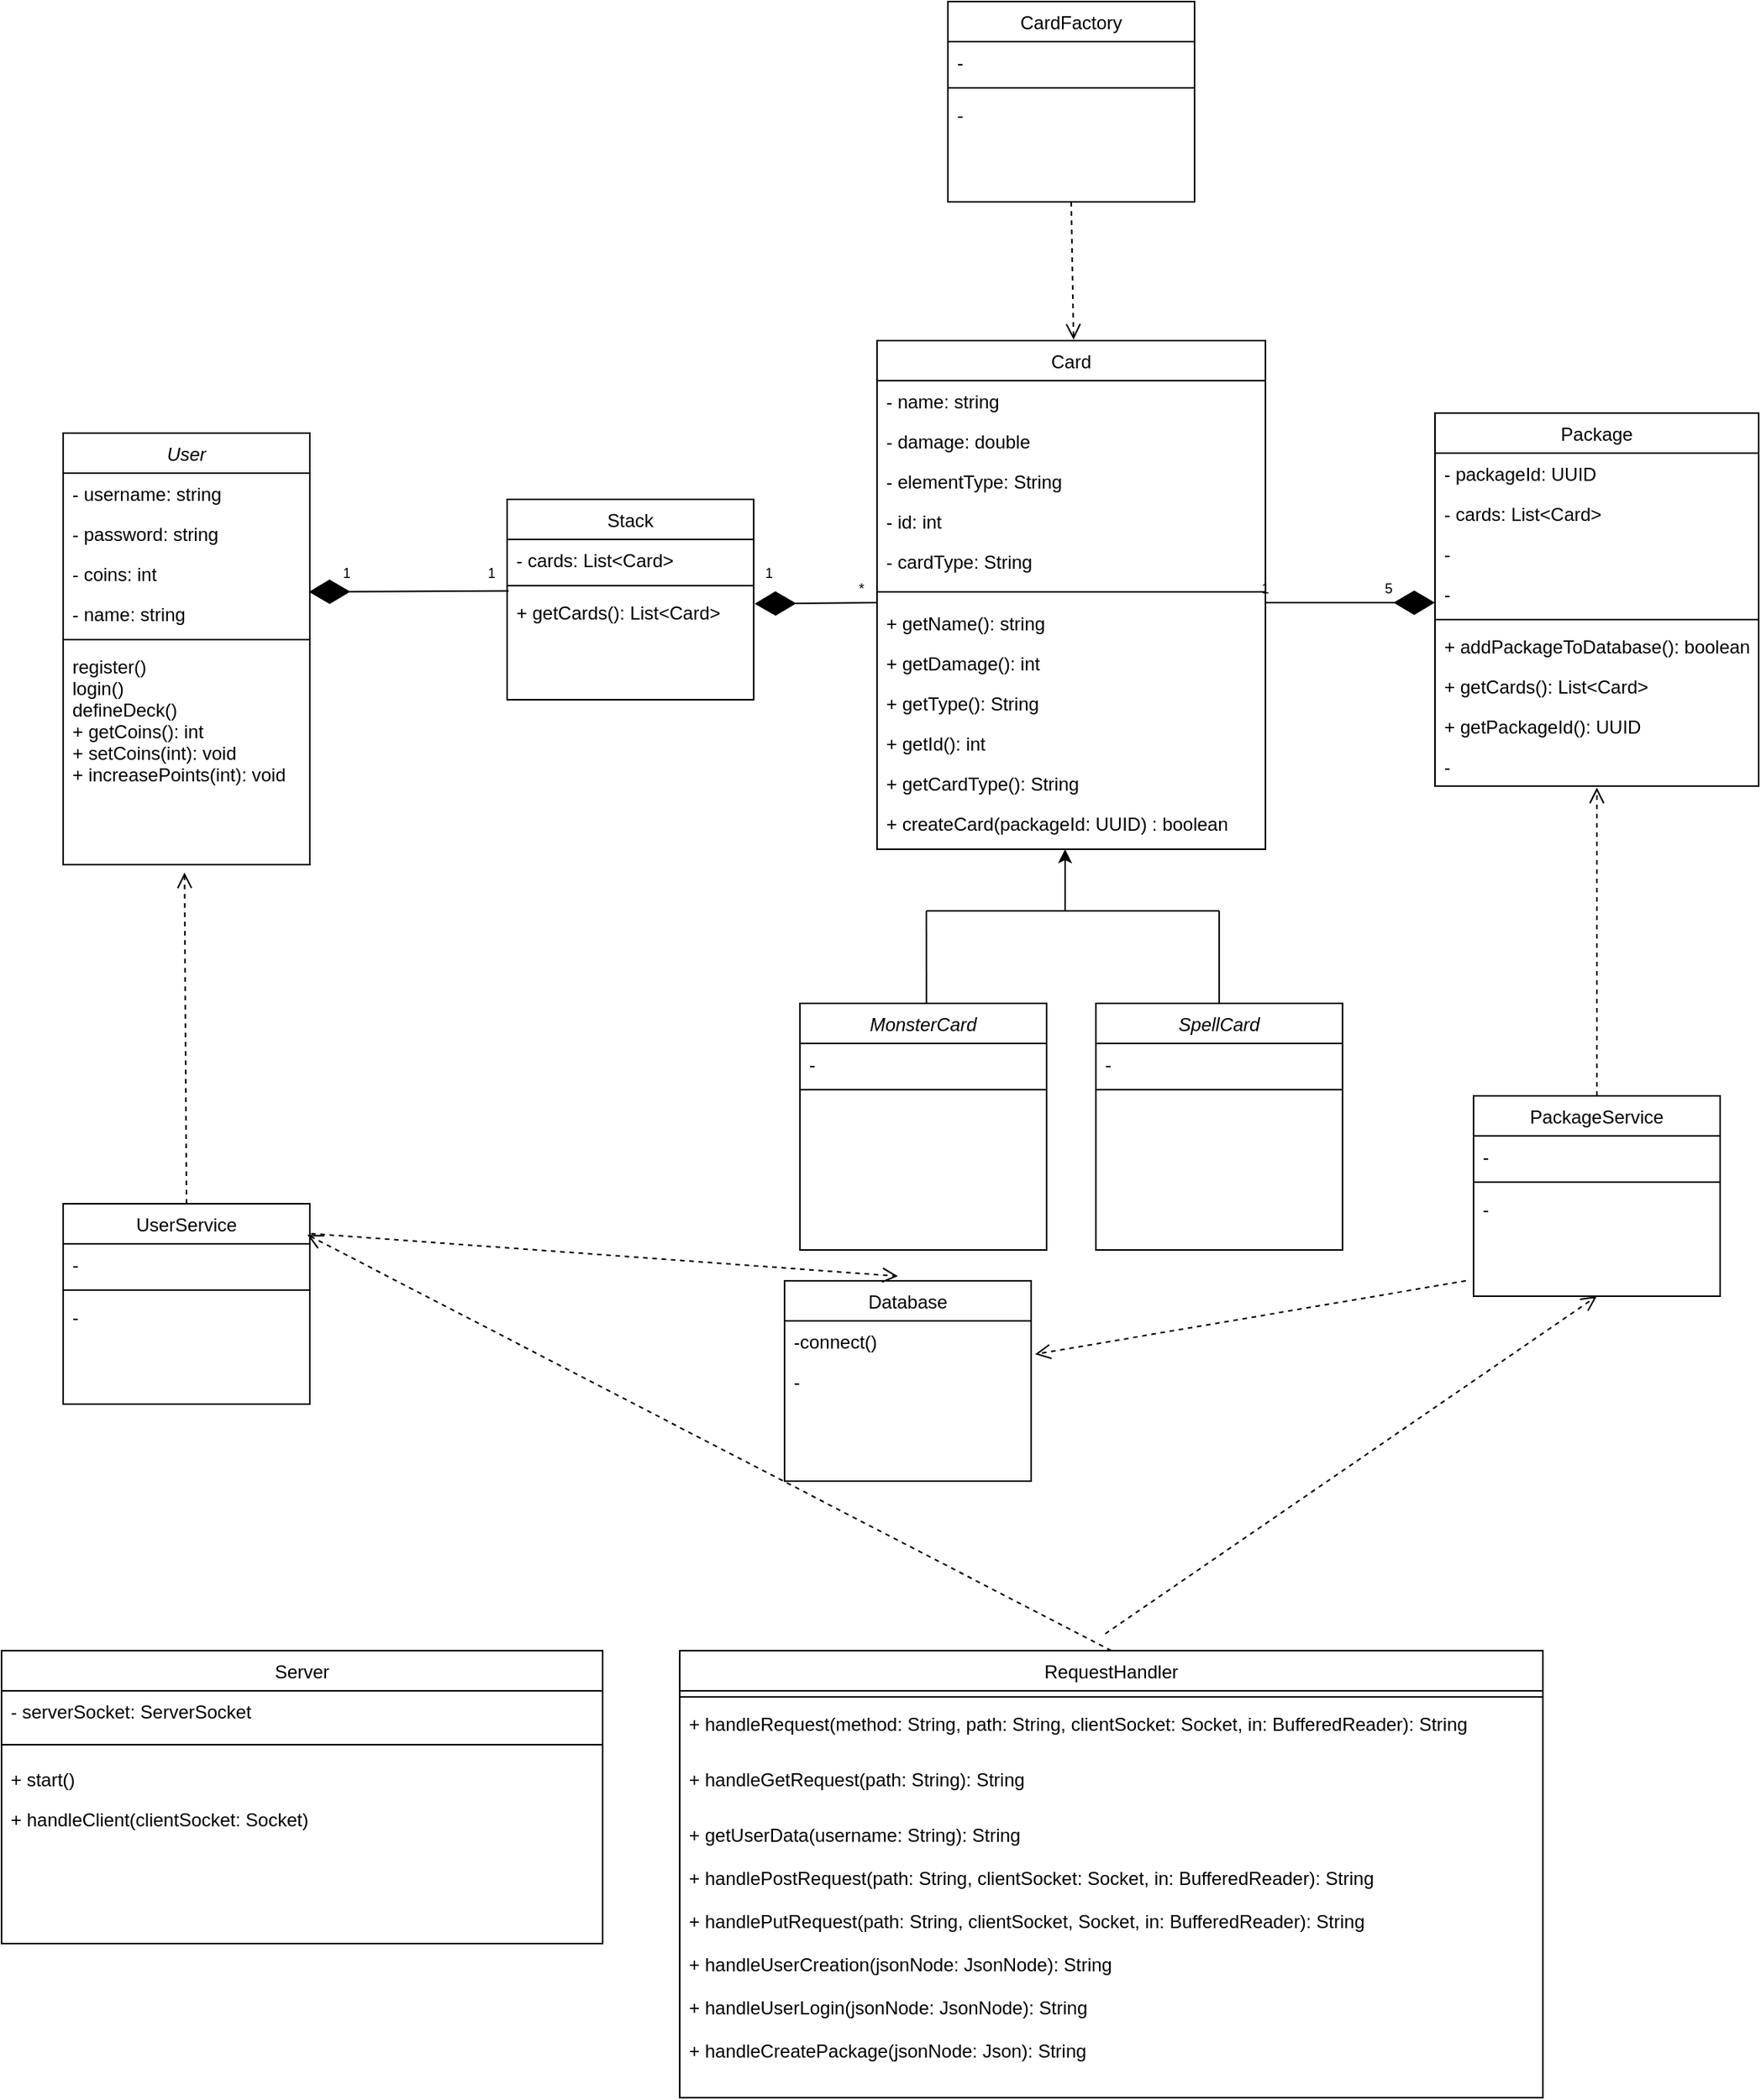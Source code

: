 <mxfile version="24.7.17">
  <diagram id="C5RBs43oDa-KdzZeNtuy" name="Page-1">
    <mxGraphModel dx="1434" dy="1907" grid="1" gridSize="10" guides="1" tooltips="1" connect="1" arrows="1" fold="1" page="1" pageScale="1" pageWidth="827" pageHeight="1169" math="0" shadow="0">
      <root>
        <mxCell id="WIyWlLk6GJQsqaUBKTNV-0" />
        <mxCell id="WIyWlLk6GJQsqaUBKTNV-1" parent="WIyWlLk6GJQsqaUBKTNV-0" />
        <mxCell id="zkfFHV4jXpPFQw0GAbJ--0" value="User" style="swimlane;fontStyle=2;align=center;verticalAlign=top;childLayout=stackLayout;horizontal=1;startSize=26;horizontalStack=0;resizeParent=1;resizeLast=0;collapsible=1;marginBottom=0;rounded=0;shadow=0;strokeWidth=1;" parent="WIyWlLk6GJQsqaUBKTNV-1" vertex="1">
          <mxGeometry x="220" y="120" width="160" height="280" as="geometry">
            <mxRectangle x="230" y="140" width="160" height="26" as="alternateBounds" />
          </mxGeometry>
        </mxCell>
        <mxCell id="zkfFHV4jXpPFQw0GAbJ--1" value="- username: string" style="text;align=left;verticalAlign=top;spacingLeft=4;spacingRight=4;overflow=hidden;rotatable=0;points=[[0,0.5],[1,0.5]];portConstraint=eastwest;" parent="zkfFHV4jXpPFQw0GAbJ--0" vertex="1">
          <mxGeometry y="26" width="160" height="26" as="geometry" />
        </mxCell>
        <mxCell id="zkfFHV4jXpPFQw0GAbJ--2" value="- password: string" style="text;align=left;verticalAlign=top;spacingLeft=4;spacingRight=4;overflow=hidden;rotatable=0;points=[[0,0.5],[1,0.5]];portConstraint=eastwest;rounded=0;shadow=0;html=0;" parent="zkfFHV4jXpPFQw0GAbJ--0" vertex="1">
          <mxGeometry y="52" width="160" height="26" as="geometry" />
        </mxCell>
        <mxCell id="pJ64qsZIiurUONH8JDqn-27" value="- coins: int" style="text;align=left;verticalAlign=top;spacingLeft=4;spacingRight=4;overflow=hidden;rotatable=0;points=[[0,0.5],[1,0.5]];portConstraint=eastwest;rounded=0;shadow=0;html=0;" parent="zkfFHV4jXpPFQw0GAbJ--0" vertex="1">
          <mxGeometry y="78" width="160" height="26" as="geometry" />
        </mxCell>
        <mxCell id="zkfFHV4jXpPFQw0GAbJ--3" value="- name: string" style="text;align=left;verticalAlign=top;spacingLeft=4;spacingRight=4;overflow=hidden;rotatable=0;points=[[0,0.5],[1,0.5]];portConstraint=eastwest;rounded=0;shadow=0;html=0;" parent="zkfFHV4jXpPFQw0GAbJ--0" vertex="1">
          <mxGeometry y="104" width="160" height="26" as="geometry" />
        </mxCell>
        <mxCell id="zkfFHV4jXpPFQw0GAbJ--4" value="" style="line;html=1;strokeWidth=1;align=left;verticalAlign=middle;spacingTop=-1;spacingLeft=3;spacingRight=3;rotatable=0;labelPosition=right;points=[];portConstraint=eastwest;" parent="zkfFHV4jXpPFQw0GAbJ--0" vertex="1">
          <mxGeometry y="130" width="160" height="8" as="geometry" />
        </mxCell>
        <mxCell id="zkfFHV4jXpPFQw0GAbJ--5" value="register()&#xa;login()&#xa;defineDeck()&#xa;+ getCoins(): int&#xa;+ setCoins(int): void&#xa;+ increasePoints(int): void&#xa;&#xa;" style="text;align=left;verticalAlign=top;spacingLeft=4;spacingRight=4;overflow=hidden;rotatable=0;points=[[0,0.5],[1,0.5]];portConstraint=eastwest;" parent="zkfFHV4jXpPFQw0GAbJ--0" vertex="1">
          <mxGeometry y="138" width="160" height="142" as="geometry" />
        </mxCell>
        <mxCell id="zkfFHV4jXpPFQw0GAbJ--17" value="Stack" style="swimlane;fontStyle=0;align=center;verticalAlign=top;childLayout=stackLayout;horizontal=1;startSize=26;horizontalStack=0;resizeParent=1;resizeLast=0;collapsible=1;marginBottom=0;rounded=0;shadow=0;strokeWidth=1;" parent="WIyWlLk6GJQsqaUBKTNV-1" vertex="1">
          <mxGeometry x="508" y="163" width="160" height="130" as="geometry">
            <mxRectangle x="550" y="140" width="160" height="26" as="alternateBounds" />
          </mxGeometry>
        </mxCell>
        <mxCell id="zkfFHV4jXpPFQw0GAbJ--18" value="- cards: List&lt;Card&gt;" style="text;align=left;verticalAlign=top;spacingLeft=4;spacingRight=4;overflow=hidden;rotatable=0;points=[[0,0.5],[1,0.5]];portConstraint=eastwest;" parent="zkfFHV4jXpPFQw0GAbJ--17" vertex="1">
          <mxGeometry y="26" width="160" height="26" as="geometry" />
        </mxCell>
        <mxCell id="zkfFHV4jXpPFQw0GAbJ--23" value="" style="line;html=1;strokeWidth=1;align=left;verticalAlign=middle;spacingTop=-1;spacingLeft=3;spacingRight=3;rotatable=0;labelPosition=right;points=[];portConstraint=eastwest;" parent="zkfFHV4jXpPFQw0GAbJ--17" vertex="1">
          <mxGeometry y="52" width="160" height="8" as="geometry" />
        </mxCell>
        <mxCell id="zkfFHV4jXpPFQw0GAbJ--24" value="+ getCards(): List&lt;Card&gt;" style="text;align=left;verticalAlign=top;spacingLeft=4;spacingRight=4;overflow=hidden;rotatable=0;points=[[0,0.5],[1,0.5]];portConstraint=eastwest;" parent="zkfFHV4jXpPFQw0GAbJ--17" vertex="1">
          <mxGeometry y="60" width="160" height="26" as="geometry" />
        </mxCell>
        <mxCell id="pJ64qsZIiurUONH8JDqn-1" value="Card" style="swimlane;fontStyle=0;align=center;verticalAlign=top;childLayout=stackLayout;horizontal=1;startSize=26;horizontalStack=0;resizeParent=1;resizeLast=0;collapsible=1;marginBottom=0;rounded=0;shadow=0;strokeWidth=1;" parent="WIyWlLk6GJQsqaUBKTNV-1" vertex="1">
          <mxGeometry x="748" y="60" width="252" height="330" as="geometry">
            <mxRectangle x="550" y="140" width="160" height="26" as="alternateBounds" />
          </mxGeometry>
        </mxCell>
        <mxCell id="pJ64qsZIiurUONH8JDqn-2" value="- name: string" style="text;align=left;verticalAlign=top;spacingLeft=4;spacingRight=4;overflow=hidden;rotatable=0;points=[[0,0.5],[1,0.5]];portConstraint=eastwest;" parent="pJ64qsZIiurUONH8JDqn-1" vertex="1">
          <mxGeometry y="26" width="252" height="26" as="geometry" />
        </mxCell>
        <mxCell id="pJ64qsZIiurUONH8JDqn-3" value="- damage: double" style="text;align=left;verticalAlign=top;spacingLeft=4;spacingRight=4;overflow=hidden;rotatable=0;points=[[0,0.5],[1,0.5]];portConstraint=eastwest;rounded=0;shadow=0;html=0;" parent="pJ64qsZIiurUONH8JDqn-1" vertex="1">
          <mxGeometry y="52" width="252" height="26" as="geometry" />
        </mxCell>
        <mxCell id="pJ64qsZIiurUONH8JDqn-4" value="- elementType: String" style="text;align=left;verticalAlign=top;spacingLeft=4;spacingRight=4;overflow=hidden;rotatable=0;points=[[0,0.5],[1,0.5]];portConstraint=eastwest;rounded=0;shadow=0;html=0;" parent="pJ64qsZIiurUONH8JDqn-1" vertex="1">
          <mxGeometry y="78" width="252" height="26" as="geometry" />
        </mxCell>
        <mxCell id="pJ64qsZIiurUONH8JDqn-5" value="- id: int" style="text;align=left;verticalAlign=top;spacingLeft=4;spacingRight=4;overflow=hidden;rotatable=0;points=[[0,0.5],[1,0.5]];portConstraint=eastwest;rounded=0;shadow=0;html=0;" parent="pJ64qsZIiurUONH8JDqn-1" vertex="1">
          <mxGeometry y="104" width="252" height="26" as="geometry" />
        </mxCell>
        <mxCell id="G1qY6BKgsQTbMHbYqSJH-16" value="- cardType: String" style="text;align=left;verticalAlign=top;spacingLeft=4;spacingRight=4;overflow=hidden;rotatable=0;points=[[0,0.5],[1,0.5]];portConstraint=eastwest;rounded=0;shadow=0;html=0;" vertex="1" parent="pJ64qsZIiurUONH8JDqn-1">
          <mxGeometry y="130" width="252" height="26" as="geometry" />
        </mxCell>
        <mxCell id="pJ64qsZIiurUONH8JDqn-7" value="" style="line;html=1;strokeWidth=1;align=left;verticalAlign=middle;spacingTop=-1;spacingLeft=3;spacingRight=3;rotatable=0;labelPosition=right;points=[];portConstraint=eastwest;" parent="pJ64qsZIiurUONH8JDqn-1" vertex="1">
          <mxGeometry y="156" width="252" height="14" as="geometry" />
        </mxCell>
        <mxCell id="pJ64qsZIiurUONH8JDqn-8" value="+ getName(): string" style="text;align=left;verticalAlign=top;spacingLeft=4;spacingRight=4;overflow=hidden;rotatable=0;points=[[0,0.5],[1,0.5]];portConstraint=eastwest;" parent="pJ64qsZIiurUONH8JDqn-1" vertex="1">
          <mxGeometry y="170" width="252" height="26" as="geometry" />
        </mxCell>
        <mxCell id="pJ64qsZIiurUONH8JDqn-9" value="+ getDamage(): int" style="text;align=left;verticalAlign=top;spacingLeft=4;spacingRight=4;overflow=hidden;rotatable=0;points=[[0,0.5],[1,0.5]];portConstraint=eastwest;" parent="pJ64qsZIiurUONH8JDqn-1" vertex="1">
          <mxGeometry y="196" width="252" height="26" as="geometry" />
        </mxCell>
        <mxCell id="8VIs9gUjqleQw6Wn4Eny-9" value="+ getType(): String" style="text;align=left;verticalAlign=top;spacingLeft=4;spacingRight=4;overflow=hidden;rotatable=0;points=[[0,0.5],[1,0.5]];portConstraint=eastwest;" parent="pJ64qsZIiurUONH8JDqn-1" vertex="1">
          <mxGeometry y="222" width="252" height="26" as="geometry" />
        </mxCell>
        <mxCell id="8VIs9gUjqleQw6Wn4Eny-10" value="+ getId(): int" style="text;align=left;verticalAlign=top;spacingLeft=4;spacingRight=4;overflow=hidden;rotatable=0;points=[[0,0.5],[1,0.5]];portConstraint=eastwest;" parent="pJ64qsZIiurUONH8JDqn-1" vertex="1">
          <mxGeometry y="248" width="252" height="26" as="geometry" />
        </mxCell>
        <mxCell id="G1qY6BKgsQTbMHbYqSJH-17" value="+ getCardType(): String" style="text;align=left;verticalAlign=top;spacingLeft=4;spacingRight=4;overflow=hidden;rotatable=0;points=[[0,0.5],[1,0.5]];portConstraint=eastwest;" vertex="1" parent="pJ64qsZIiurUONH8JDqn-1">
          <mxGeometry y="274" width="252" height="26" as="geometry" />
        </mxCell>
        <mxCell id="G1qY6BKgsQTbMHbYqSJH-18" value="+ createCard(packageId: UUID) : boolean" style="text;align=left;verticalAlign=top;spacingLeft=4;spacingRight=4;overflow=hidden;rotatable=0;points=[[0,0.5],[1,0.5]];portConstraint=eastwest;" vertex="1" parent="pJ64qsZIiurUONH8JDqn-1">
          <mxGeometry y="300" width="252" height="26" as="geometry" />
        </mxCell>
        <mxCell id="KQefdLREFQNJD2RRmQ5B-1" value="" style="endArrow=classic;html=1;rounded=0;" parent="WIyWlLk6GJQsqaUBKTNV-1" edge="1">
          <mxGeometry width="50" height="50" relative="1" as="geometry">
            <mxPoint x="870" y="430" as="sourcePoint" />
            <mxPoint x="870" y="390" as="targetPoint" />
          </mxGeometry>
        </mxCell>
        <mxCell id="KQefdLREFQNJD2RRmQ5B-2" value="MonsterCard" style="swimlane;fontStyle=2;align=center;verticalAlign=top;childLayout=stackLayout;horizontal=1;startSize=26;horizontalStack=0;resizeParent=1;resizeLast=0;collapsible=1;marginBottom=0;rounded=0;shadow=0;strokeWidth=1;" parent="WIyWlLk6GJQsqaUBKTNV-1" vertex="1">
          <mxGeometry x="698" y="490" width="160" height="160" as="geometry">
            <mxRectangle x="230" y="140" width="160" height="26" as="alternateBounds" />
          </mxGeometry>
        </mxCell>
        <mxCell id="KQefdLREFQNJD2RRmQ5B-3" value="-" style="text;align=left;verticalAlign=top;spacingLeft=4;spacingRight=4;overflow=hidden;rotatable=0;points=[[0,0.5],[1,0.5]];portConstraint=eastwest;" parent="KQefdLREFQNJD2RRmQ5B-2" vertex="1">
          <mxGeometry y="26" width="160" height="26" as="geometry" />
        </mxCell>
        <mxCell id="KQefdLREFQNJD2RRmQ5B-4" value="" style="line;html=1;strokeWidth=1;align=left;verticalAlign=middle;spacingTop=-1;spacingLeft=3;spacingRight=3;rotatable=0;labelPosition=right;points=[];portConstraint=eastwest;" parent="KQefdLREFQNJD2RRmQ5B-2" vertex="1">
          <mxGeometry y="52" width="160" height="8" as="geometry" />
        </mxCell>
        <mxCell id="KQefdLREFQNJD2RRmQ5B-5" value="" style="endArrow=none;html=1;rounded=0;exitX=0.513;exitY=0;exitDx=0;exitDy=0;exitPerimeter=0;" parent="WIyWlLk6GJQsqaUBKTNV-1" source="KQefdLREFQNJD2RRmQ5B-2" edge="1">
          <mxGeometry width="50" height="50" relative="1" as="geometry">
            <mxPoint x="780" y="450" as="sourcePoint" />
            <mxPoint x="780" y="430" as="targetPoint" />
          </mxGeometry>
        </mxCell>
        <mxCell id="KQefdLREFQNJD2RRmQ5B-6" value="" style="endArrow=none;html=1;rounded=0;" parent="WIyWlLk6GJQsqaUBKTNV-1" edge="1">
          <mxGeometry width="50" height="50" relative="1" as="geometry">
            <mxPoint x="780" y="430" as="sourcePoint" />
            <mxPoint x="860" y="430" as="targetPoint" />
          </mxGeometry>
        </mxCell>
        <mxCell id="KQefdLREFQNJD2RRmQ5B-7" value="SpellCard" style="swimlane;fontStyle=2;align=center;verticalAlign=top;childLayout=stackLayout;horizontal=1;startSize=26;horizontalStack=0;resizeParent=1;resizeLast=0;collapsible=1;marginBottom=0;rounded=0;shadow=0;strokeWidth=1;" parent="WIyWlLk6GJQsqaUBKTNV-1" vertex="1">
          <mxGeometry x="890" y="490" width="160" height="160" as="geometry">
            <mxRectangle x="230" y="140" width="160" height="26" as="alternateBounds" />
          </mxGeometry>
        </mxCell>
        <mxCell id="KQefdLREFQNJD2RRmQ5B-8" value="-" style="text;align=left;verticalAlign=top;spacingLeft=4;spacingRight=4;overflow=hidden;rotatable=0;points=[[0,0.5],[1,0.5]];portConstraint=eastwest;" parent="KQefdLREFQNJD2RRmQ5B-7" vertex="1">
          <mxGeometry y="26" width="160" height="26" as="geometry" />
        </mxCell>
        <mxCell id="KQefdLREFQNJD2RRmQ5B-9" value="" style="line;html=1;strokeWidth=1;align=left;verticalAlign=middle;spacingTop=-1;spacingLeft=3;spacingRight=3;rotatable=0;labelPosition=right;points=[];portConstraint=eastwest;" parent="KQefdLREFQNJD2RRmQ5B-7" vertex="1">
          <mxGeometry y="52" width="160" height="8" as="geometry" />
        </mxCell>
        <mxCell id="KQefdLREFQNJD2RRmQ5B-10" value="" style="endArrow=none;html=1;rounded=0;exitX=0.5;exitY=0;exitDx=0;exitDy=0;" parent="WIyWlLk6GJQsqaUBKTNV-1" source="KQefdLREFQNJD2RRmQ5B-7" edge="1">
          <mxGeometry width="50" height="50" relative="1" as="geometry">
            <mxPoint x="780" y="450" as="sourcePoint" />
            <mxPoint x="970" y="430" as="targetPoint" />
          </mxGeometry>
        </mxCell>
        <mxCell id="KQefdLREFQNJD2RRmQ5B-11" value="" style="endArrow=none;html=1;rounded=0;" parent="WIyWlLk6GJQsqaUBKTNV-1" edge="1">
          <mxGeometry width="50" height="50" relative="1" as="geometry">
            <mxPoint x="860" y="430" as="sourcePoint" />
            <mxPoint x="970" y="430" as="targetPoint" />
          </mxGeometry>
        </mxCell>
        <mxCell id="KQefdLREFQNJD2RRmQ5B-13" value="Package" style="swimlane;fontStyle=0;align=center;verticalAlign=top;childLayout=stackLayout;horizontal=1;startSize=26;horizontalStack=0;resizeParent=1;resizeLast=0;collapsible=1;marginBottom=0;rounded=0;shadow=0;strokeWidth=1;" parent="WIyWlLk6GJQsqaUBKTNV-1" vertex="1">
          <mxGeometry x="1110" y="107" width="210" height="242" as="geometry">
            <mxRectangle x="550" y="140" width="160" height="26" as="alternateBounds" />
          </mxGeometry>
        </mxCell>
        <mxCell id="KQefdLREFQNJD2RRmQ5B-14" value="- packageId: UUID" style="text;align=left;verticalAlign=top;spacingLeft=4;spacingRight=4;overflow=hidden;rotatable=0;points=[[0,0.5],[1,0.5]];portConstraint=eastwest;" parent="KQefdLREFQNJD2RRmQ5B-13" vertex="1">
          <mxGeometry y="26" width="210" height="26" as="geometry" />
        </mxCell>
        <mxCell id="KQefdLREFQNJD2RRmQ5B-15" value="- cards: List&lt;Card&gt;" style="text;align=left;verticalAlign=top;spacingLeft=4;spacingRight=4;overflow=hidden;rotatable=0;points=[[0,0.5],[1,0.5]];portConstraint=eastwest;rounded=0;shadow=0;html=0;" parent="KQefdLREFQNJD2RRmQ5B-13" vertex="1">
          <mxGeometry y="52" width="210" height="26" as="geometry" />
        </mxCell>
        <mxCell id="KQefdLREFQNJD2RRmQ5B-16" value="-" style="text;align=left;verticalAlign=top;spacingLeft=4;spacingRight=4;overflow=hidden;rotatable=0;points=[[0,0.5],[1,0.5]];portConstraint=eastwest;rounded=0;shadow=0;html=0;" parent="KQefdLREFQNJD2RRmQ5B-13" vertex="1">
          <mxGeometry y="78" width="210" height="26" as="geometry" />
        </mxCell>
        <mxCell id="KQefdLREFQNJD2RRmQ5B-17" value="-" style="text;align=left;verticalAlign=top;spacingLeft=4;spacingRight=4;overflow=hidden;rotatable=0;points=[[0,0.5],[1,0.5]];portConstraint=eastwest;rounded=0;shadow=0;html=0;" parent="KQefdLREFQNJD2RRmQ5B-13" vertex="1">
          <mxGeometry y="104" width="210" height="26" as="geometry" />
        </mxCell>
        <mxCell id="KQefdLREFQNJD2RRmQ5B-18" value="" style="line;html=1;strokeWidth=1;align=left;verticalAlign=middle;spacingTop=-1;spacingLeft=3;spacingRight=3;rotatable=0;labelPosition=right;points=[];portConstraint=eastwest;" parent="KQefdLREFQNJD2RRmQ5B-13" vertex="1">
          <mxGeometry y="130" width="210" height="8" as="geometry" />
        </mxCell>
        <mxCell id="KQefdLREFQNJD2RRmQ5B-19" value="+ addPackageToDatabase(): boolean" style="text;align=left;verticalAlign=top;spacingLeft=4;spacingRight=4;overflow=hidden;rotatable=0;points=[[0,0.5],[1,0.5]];portConstraint=eastwest;" parent="KQefdLREFQNJD2RRmQ5B-13" vertex="1">
          <mxGeometry y="138" width="210" height="26" as="geometry" />
        </mxCell>
        <mxCell id="KQefdLREFQNJD2RRmQ5B-20" value="+ getCards(): List&lt;Card&gt;" style="text;align=left;verticalAlign=top;spacingLeft=4;spacingRight=4;overflow=hidden;rotatable=0;points=[[0,0.5],[1,0.5]];portConstraint=eastwest;" parent="KQefdLREFQNJD2RRmQ5B-13" vertex="1">
          <mxGeometry y="164" width="210" height="26" as="geometry" />
        </mxCell>
        <mxCell id="KQefdLREFQNJD2RRmQ5B-21" value="+ getPackageId(): UUID" style="text;align=left;verticalAlign=top;spacingLeft=4;spacingRight=4;overflow=hidden;rotatable=0;points=[[0,0.5],[1,0.5]];portConstraint=eastwest;" parent="KQefdLREFQNJD2RRmQ5B-13" vertex="1">
          <mxGeometry y="190" width="210" height="26" as="geometry" />
        </mxCell>
        <mxCell id="KQefdLREFQNJD2RRmQ5B-22" value="-" style="text;align=left;verticalAlign=top;spacingLeft=4;spacingRight=4;overflow=hidden;rotatable=0;points=[[0,0.5],[1,0.5]];portConstraint=eastwest;" parent="KQefdLREFQNJD2RRmQ5B-13" vertex="1">
          <mxGeometry y="216" width="210" height="26" as="geometry" />
        </mxCell>
        <mxCell id="KQefdLREFQNJD2RRmQ5B-26" value="" style="endArrow=diamondThin;endFill=1;endSize=24;html=1;rounded=0;entryX=0;entryY=0.731;entryDx=0;entryDy=0;entryPerimeter=0;" parent="WIyWlLk6GJQsqaUBKTNV-1" edge="1" target="KQefdLREFQNJD2RRmQ5B-17">
          <mxGeometry width="160" relative="1" as="geometry">
            <mxPoint x="1000" y="230" as="sourcePoint" />
            <mxPoint x="1040" y="230" as="targetPoint" />
          </mxGeometry>
        </mxCell>
        <mxCell id="KQefdLREFQNJD2RRmQ5B-27" value="&lt;font style=&quot;font-size: 9px;&quot;&gt;1&lt;/font&gt;" style="text;html=1;align=center;verticalAlign=middle;whiteSpace=wrap;rounded=0;" parent="WIyWlLk6GJQsqaUBKTNV-1" vertex="1">
          <mxGeometry x="488" y="200" width="20" height="20" as="geometry" />
        </mxCell>
        <mxCell id="KQefdLREFQNJD2RRmQ5B-28" value="&lt;font style=&quot;font-size: 9px;&quot;&gt;5&lt;/font&gt;" style="text;html=1;align=center;verticalAlign=middle;whiteSpace=wrap;rounded=0;" parent="WIyWlLk6GJQsqaUBKTNV-1" vertex="1">
          <mxGeometry x="1070" y="210" width="20" height="20" as="geometry" />
        </mxCell>
        <mxCell id="KQefdLREFQNJD2RRmQ5B-40" value="" style="endArrow=diamondThin;endFill=1;endSize=24;html=1;rounded=0;exitX=0.006;exitY=-0.026;exitDx=0;exitDy=0;exitPerimeter=0;entryX=0.996;entryY=-0.038;entryDx=0;entryDy=0;entryPerimeter=0;" parent="WIyWlLk6GJQsqaUBKTNV-1" source="zkfFHV4jXpPFQw0GAbJ--24" target="zkfFHV4jXpPFQw0GAbJ--3" edge="1">
          <mxGeometry width="160" relative="1" as="geometry">
            <mxPoint x="400" y="223" as="sourcePoint" />
            <mxPoint x="430" y="280" as="targetPoint" />
          </mxGeometry>
        </mxCell>
        <mxCell id="KQefdLREFQNJD2RRmQ5B-41" value="&lt;font style=&quot;font-size: 9px;&quot;&gt;1&lt;/font&gt;" style="text;html=1;align=center;verticalAlign=middle;whiteSpace=wrap;rounded=0;" parent="WIyWlLk6GJQsqaUBKTNV-1" vertex="1">
          <mxGeometry x="990" y="210" width="20" height="20" as="geometry" />
        </mxCell>
        <mxCell id="KQefdLREFQNJD2RRmQ5B-43" value="" style="endArrow=diamondThin;endFill=1;endSize=24;html=1;rounded=0;exitX=1.01;exitY=1.008;exitDx=0;exitDy=0;exitPerimeter=0;" parent="WIyWlLk6GJQsqaUBKTNV-1" source="pJ64qsZIiurUONH8JDqn-27" edge="1">
          <mxGeometry width="160" relative="1" as="geometry">
            <mxPoint x="382" y="224" as="sourcePoint" />
            <mxPoint x="381.771" y="224" as="targetPoint" />
          </mxGeometry>
        </mxCell>
        <mxCell id="KQefdLREFQNJD2RRmQ5B-44" value="&lt;font style=&quot;font-size: 9px;&quot;&gt;1&lt;/font&gt;" style="text;html=1;align=center;verticalAlign=middle;whiteSpace=wrap;rounded=0;" parent="WIyWlLk6GJQsqaUBKTNV-1" vertex="1">
          <mxGeometry x="394" y="200" width="20" height="20" as="geometry" />
        </mxCell>
        <mxCell id="KQefdLREFQNJD2RRmQ5B-45" value="" style="endArrow=diamondThin;endFill=1;endSize=24;html=1;rounded=0;exitX=1;exitY=1;exitDx=0;exitDy=0;entryX=1.004;entryY=0.297;entryDx=0;entryDy=0;entryPerimeter=0;" parent="WIyWlLk6GJQsqaUBKTNV-1" source="KQefdLREFQNJD2RRmQ5B-49" target="zkfFHV4jXpPFQw0GAbJ--24" edge="1">
          <mxGeometry width="160" relative="1" as="geometry">
            <mxPoint x="770" y="250" as="sourcePoint" />
            <mxPoint x="640" y="251" as="targetPoint" />
          </mxGeometry>
        </mxCell>
        <mxCell id="KQefdLREFQNJD2RRmQ5B-46" value="&lt;font style=&quot;font-size: 9px;&quot;&gt;1&lt;/font&gt;" style="text;html=1;align=center;verticalAlign=middle;whiteSpace=wrap;rounded=0;" parent="WIyWlLk6GJQsqaUBKTNV-1" vertex="1">
          <mxGeometry x="668" y="200" width="20" height="20" as="geometry" />
        </mxCell>
        <mxCell id="KQefdLREFQNJD2RRmQ5B-49" value="&lt;font style=&quot;font-size: 9px;&quot;&gt;*&lt;/font&gt;" style="text;html=1;align=center;verticalAlign=middle;whiteSpace=wrap;rounded=0;" parent="WIyWlLk6GJQsqaUBKTNV-1" vertex="1">
          <mxGeometry x="728" y="210" width="20" height="20" as="geometry" />
        </mxCell>
        <mxCell id="KQefdLREFQNJD2RRmQ5B-50" value="" style="html=1;verticalAlign=bottom;endArrow=open;dashed=1;endSize=8;curved=0;rounded=0;entryX=0.492;entryY=1.036;entryDx=0;entryDy=0;entryPerimeter=0;exitX=0.5;exitY=0;exitDx=0;exitDy=0;" parent="WIyWlLk6GJQsqaUBKTNV-1" target="zkfFHV4jXpPFQw0GAbJ--5" edge="1" source="KQefdLREFQNJD2RRmQ5B-51">
          <mxGeometry relative="1" as="geometry">
            <mxPoint x="299" y="440" as="sourcePoint" />
            <mxPoint x="290" y="410" as="targetPoint" />
          </mxGeometry>
        </mxCell>
        <mxCell id="KQefdLREFQNJD2RRmQ5B-51" value="UserService" style="swimlane;fontStyle=0;align=center;verticalAlign=top;childLayout=stackLayout;horizontal=1;startSize=26;horizontalStack=0;resizeParent=1;resizeLast=0;collapsible=1;marginBottom=0;rounded=0;shadow=0;strokeWidth=1;" parent="WIyWlLk6GJQsqaUBKTNV-1" vertex="1">
          <mxGeometry x="220" y="620" width="160" height="130" as="geometry">
            <mxRectangle x="550" y="140" width="160" height="26" as="alternateBounds" />
          </mxGeometry>
        </mxCell>
        <mxCell id="KQefdLREFQNJD2RRmQ5B-52" value="-" style="text;align=left;verticalAlign=top;spacingLeft=4;spacingRight=4;overflow=hidden;rotatable=0;points=[[0,0.5],[1,0.5]];portConstraint=eastwest;" parent="KQefdLREFQNJD2RRmQ5B-51" vertex="1">
          <mxGeometry y="26" width="160" height="26" as="geometry" />
        </mxCell>
        <mxCell id="KQefdLREFQNJD2RRmQ5B-53" value="" style="line;html=1;strokeWidth=1;align=left;verticalAlign=middle;spacingTop=-1;spacingLeft=3;spacingRight=3;rotatable=0;labelPosition=right;points=[];portConstraint=eastwest;" parent="KQefdLREFQNJD2RRmQ5B-51" vertex="1">
          <mxGeometry y="52" width="160" height="8" as="geometry" />
        </mxCell>
        <mxCell id="KQefdLREFQNJD2RRmQ5B-54" value="-" style="text;align=left;verticalAlign=top;spacingLeft=4;spacingRight=4;overflow=hidden;rotatable=0;points=[[0,0.5],[1,0.5]];portConstraint=eastwest;" parent="KQefdLREFQNJD2RRmQ5B-51" vertex="1">
          <mxGeometry y="60" width="160" height="26" as="geometry" />
        </mxCell>
        <mxCell id="KQefdLREFQNJD2RRmQ5B-55" value="PackageService" style="swimlane;fontStyle=0;align=center;verticalAlign=top;childLayout=stackLayout;horizontal=1;startSize=26;horizontalStack=0;resizeParent=1;resizeLast=0;collapsible=1;marginBottom=0;rounded=0;shadow=0;strokeWidth=1;" parent="WIyWlLk6GJQsqaUBKTNV-1" vertex="1">
          <mxGeometry x="1135" y="550" width="160" height="130" as="geometry">
            <mxRectangle x="550" y="140" width="160" height="26" as="alternateBounds" />
          </mxGeometry>
        </mxCell>
        <mxCell id="KQefdLREFQNJD2RRmQ5B-56" value="-" style="text;align=left;verticalAlign=top;spacingLeft=4;spacingRight=4;overflow=hidden;rotatable=0;points=[[0,0.5],[1,0.5]];portConstraint=eastwest;" parent="KQefdLREFQNJD2RRmQ5B-55" vertex="1">
          <mxGeometry y="26" width="160" height="26" as="geometry" />
        </mxCell>
        <mxCell id="KQefdLREFQNJD2RRmQ5B-57" value="" style="line;html=1;strokeWidth=1;align=left;verticalAlign=middle;spacingTop=-1;spacingLeft=3;spacingRight=3;rotatable=0;labelPosition=right;points=[];portConstraint=eastwest;" parent="KQefdLREFQNJD2RRmQ5B-55" vertex="1">
          <mxGeometry y="52" width="160" height="8" as="geometry" />
        </mxCell>
        <mxCell id="KQefdLREFQNJD2RRmQ5B-58" value="-" style="text;align=left;verticalAlign=top;spacingLeft=4;spacingRight=4;overflow=hidden;rotatable=0;points=[[0,0.5],[1,0.5]];portConstraint=eastwest;" parent="KQefdLREFQNJD2RRmQ5B-55" vertex="1">
          <mxGeometry y="60" width="160" height="26" as="geometry" />
        </mxCell>
        <mxCell id="KQefdLREFQNJD2RRmQ5B-59" value="" style="html=1;verticalAlign=bottom;endArrow=open;dashed=1;endSize=8;curved=0;rounded=0;exitX=0.5;exitY=0;exitDx=0;exitDy=0;" parent="WIyWlLk6GJQsqaUBKTNV-1" source="KQefdLREFQNJD2RRmQ5B-55" edge="1">
          <mxGeometry relative="1" as="geometry">
            <mxPoint x="1120" y="400" as="sourcePoint" />
            <mxPoint x="1215" y="350" as="targetPoint" />
          </mxGeometry>
        </mxCell>
        <mxCell id="KQefdLREFQNJD2RRmQ5B-60" value="CardFactory" style="swimlane;fontStyle=0;align=center;verticalAlign=top;childLayout=stackLayout;horizontal=1;startSize=26;horizontalStack=0;resizeParent=1;resizeLast=0;collapsible=1;marginBottom=0;rounded=0;shadow=0;strokeWidth=1;" parent="WIyWlLk6GJQsqaUBKTNV-1" vertex="1">
          <mxGeometry x="794" y="-160" width="160" height="130" as="geometry">
            <mxRectangle x="550" y="140" width="160" height="26" as="alternateBounds" />
          </mxGeometry>
        </mxCell>
        <mxCell id="KQefdLREFQNJD2RRmQ5B-61" value="-" style="text;align=left;verticalAlign=top;spacingLeft=4;spacingRight=4;overflow=hidden;rotatable=0;points=[[0,0.5],[1,0.5]];portConstraint=eastwest;" parent="KQefdLREFQNJD2RRmQ5B-60" vertex="1">
          <mxGeometry y="26" width="160" height="26" as="geometry" />
        </mxCell>
        <mxCell id="KQefdLREFQNJD2RRmQ5B-62" value="" style="line;html=1;strokeWidth=1;align=left;verticalAlign=middle;spacingTop=-1;spacingLeft=3;spacingRight=3;rotatable=0;labelPosition=right;points=[];portConstraint=eastwest;" parent="KQefdLREFQNJD2RRmQ5B-60" vertex="1">
          <mxGeometry y="52" width="160" height="8" as="geometry" />
        </mxCell>
        <mxCell id="KQefdLREFQNJD2RRmQ5B-63" value="-" style="text;align=left;verticalAlign=top;spacingLeft=4;spacingRight=4;overflow=hidden;rotatable=0;points=[[0,0.5],[1,0.5]];portConstraint=eastwest;" parent="KQefdLREFQNJD2RRmQ5B-60" vertex="1">
          <mxGeometry y="60" width="160" height="26" as="geometry" />
        </mxCell>
        <mxCell id="KQefdLREFQNJD2RRmQ5B-64" value="" style="html=1;verticalAlign=bottom;endArrow=open;dashed=1;endSize=8;curved=0;rounded=0;exitX=0.5;exitY=1;exitDx=0;exitDy=0;entryX=0.506;entryY=-0.002;entryDx=0;entryDy=0;entryPerimeter=0;" parent="WIyWlLk6GJQsqaUBKTNV-1" source="KQefdLREFQNJD2RRmQ5B-60" target="pJ64qsZIiurUONH8JDqn-1" edge="1">
          <mxGeometry relative="1" as="geometry">
            <mxPoint x="960.62" y="101" as="sourcePoint" />
            <mxPoint x="830" y="100" as="targetPoint" />
          </mxGeometry>
        </mxCell>
        <mxCell id="KQefdLREFQNJD2RRmQ5B-65" value="RequestHandler" style="swimlane;fontStyle=0;align=center;verticalAlign=top;childLayout=stackLayout;horizontal=1;startSize=26;horizontalStack=0;resizeParent=1;resizeLast=0;collapsible=1;marginBottom=0;rounded=0;shadow=0;strokeWidth=1;" parent="WIyWlLk6GJQsqaUBKTNV-1" vertex="1">
          <mxGeometry x="620" y="910" width="560" height="290" as="geometry">
            <mxRectangle x="550" y="140" width="160" height="26" as="alternateBounds" />
          </mxGeometry>
        </mxCell>
        <mxCell id="KQefdLREFQNJD2RRmQ5B-67" value="" style="line;html=1;strokeWidth=1;align=left;verticalAlign=middle;spacingTop=-1;spacingLeft=3;spacingRight=3;rotatable=0;labelPosition=right;points=[];portConstraint=eastwest;" parent="KQefdLREFQNJD2RRmQ5B-65" vertex="1">
          <mxGeometry y="26" width="560" height="8" as="geometry" />
        </mxCell>
        <mxCell id="KQefdLREFQNJD2RRmQ5B-68" value="+ handleRequest(method: String, path: String, clientSocket: Socket, in: BufferedReader): String" style="text;align=left;verticalAlign=top;spacingLeft=4;spacingRight=4;overflow=hidden;rotatable=0;points=[[0,0.5],[1,0.5]];portConstraint=eastwest;" parent="KQefdLREFQNJD2RRmQ5B-65" vertex="1">
          <mxGeometry y="34" width="560" height="36" as="geometry" />
        </mxCell>
        <mxCell id="KQefdLREFQNJD2RRmQ5B-78" value="+ handleGetRequest(path: String): String" style="text;align=left;verticalAlign=top;spacingLeft=4;spacingRight=4;overflow=hidden;rotatable=0;points=[[0,0.5],[1,0.5]];portConstraint=eastwest;" parent="KQefdLREFQNJD2RRmQ5B-65" vertex="1">
          <mxGeometry y="70" width="560" height="36" as="geometry" />
        </mxCell>
        <mxCell id="KQefdLREFQNJD2RRmQ5B-79" value="+ getUserData(username: String): String" style="text;align=left;verticalAlign=top;spacingLeft=4;spacingRight=4;overflow=hidden;rotatable=0;points=[[0,0.5],[1,0.5]];portConstraint=eastwest;" parent="KQefdLREFQNJD2RRmQ5B-65" vertex="1">
          <mxGeometry y="106" width="560" height="28" as="geometry" />
        </mxCell>
        <mxCell id="KQefdLREFQNJD2RRmQ5B-80" value="+ handlePostRequest(path: String, clientSocket: Socket, in: BufferedReader): String" style="text;align=left;verticalAlign=top;spacingLeft=4;spacingRight=4;overflow=hidden;rotatable=0;points=[[0,0.5],[1,0.5]];portConstraint=eastwest;" parent="KQefdLREFQNJD2RRmQ5B-65" vertex="1">
          <mxGeometry y="134" width="560" height="28" as="geometry" />
        </mxCell>
        <mxCell id="KQefdLREFQNJD2RRmQ5B-81" value="+ handlePutRequest(path: String, clientSocket, Socket, in: BufferedReader): String" style="text;align=left;verticalAlign=top;spacingLeft=4;spacingRight=4;overflow=hidden;rotatable=0;points=[[0,0.5],[1,0.5]];portConstraint=eastwest;" parent="KQefdLREFQNJD2RRmQ5B-65" vertex="1">
          <mxGeometry y="162" width="560" height="28" as="geometry" />
        </mxCell>
        <mxCell id="G1qY6BKgsQTbMHbYqSJH-12" value="+ handleUserCreation(jsonNode: JsonNode): String" style="text;align=left;verticalAlign=top;spacingLeft=4;spacingRight=4;overflow=hidden;rotatable=0;points=[[0,0.5],[1,0.5]];portConstraint=eastwest;" vertex="1" parent="KQefdLREFQNJD2RRmQ5B-65">
          <mxGeometry y="190" width="560" height="28" as="geometry" />
        </mxCell>
        <mxCell id="G1qY6BKgsQTbMHbYqSJH-14" value="+ handleUserLogin(jsonNode: JsonNode): String" style="text;align=left;verticalAlign=top;spacingLeft=4;spacingRight=4;overflow=hidden;rotatable=0;points=[[0,0.5],[1,0.5]];portConstraint=eastwest;" vertex="1" parent="KQefdLREFQNJD2RRmQ5B-65">
          <mxGeometry y="218" width="560" height="28" as="geometry" />
        </mxCell>
        <mxCell id="G1qY6BKgsQTbMHbYqSJH-15" value="+ handleCreatePackage(jsonNode: Json): String" style="text;align=left;verticalAlign=top;spacingLeft=4;spacingRight=4;overflow=hidden;rotatable=0;points=[[0,0.5],[1,0.5]];portConstraint=eastwest;" vertex="1" parent="KQefdLREFQNJD2RRmQ5B-65">
          <mxGeometry y="246" width="560" height="28" as="geometry" />
        </mxCell>
        <mxCell id="KQefdLREFQNJD2RRmQ5B-69" value="" style="html=1;verticalAlign=bottom;endArrow=open;dashed=1;endSize=8;curved=0;rounded=0;entryX=0.99;entryY=0.155;entryDx=0;entryDy=0;entryPerimeter=0;exitX=0.5;exitY=0;exitDx=0;exitDy=0;" parent="WIyWlLk6GJQsqaUBKTNV-1" source="KQefdLREFQNJD2RRmQ5B-65" edge="1" target="KQefdLREFQNJD2RRmQ5B-51">
          <mxGeometry relative="1" as="geometry">
            <mxPoint x="290.62" y="620" as="sourcePoint" />
            <mxPoint x="290.0" y="569" as="targetPoint" />
          </mxGeometry>
        </mxCell>
        <mxCell id="KQefdLREFQNJD2RRmQ5B-71" value="" style="html=1;verticalAlign=bottom;endArrow=open;dashed=1;endSize=8;curved=0;rounded=0;entryX=0.5;entryY=1;entryDx=0;entryDy=0;exitX=0.493;exitY=-0.038;exitDx=0;exitDy=0;exitPerimeter=0;" parent="WIyWlLk6GJQsqaUBKTNV-1" source="KQefdLREFQNJD2RRmQ5B-65" target="KQefdLREFQNJD2RRmQ5B-55" edge="1">
          <mxGeometry relative="1" as="geometry">
            <mxPoint x="1040" y="831" as="sourcePoint" />
            <mxPoint x="592.0" y="620" as="targetPoint" />
          </mxGeometry>
        </mxCell>
        <mxCell id="KQefdLREFQNJD2RRmQ5B-72" value="Database" style="swimlane;fontStyle=0;align=center;verticalAlign=top;childLayout=stackLayout;horizontal=1;startSize=26;horizontalStack=0;resizeParent=1;resizeLast=0;collapsible=1;marginBottom=0;rounded=0;shadow=0;strokeWidth=1;" parent="WIyWlLk6GJQsqaUBKTNV-1" vertex="1">
          <mxGeometry x="688" y="670" width="160" height="130" as="geometry">
            <mxRectangle x="550" y="140" width="160" height="26" as="alternateBounds" />
          </mxGeometry>
        </mxCell>
        <mxCell id="KQefdLREFQNJD2RRmQ5B-73" value="-connect()" style="text;align=left;verticalAlign=top;spacingLeft=4;spacingRight=4;overflow=hidden;rotatable=0;points=[[0,0.5],[1,0.5]];portConstraint=eastwest;" parent="KQefdLREFQNJD2RRmQ5B-72" vertex="1">
          <mxGeometry y="26" width="160" height="26" as="geometry" />
        </mxCell>
        <mxCell id="KQefdLREFQNJD2RRmQ5B-75" value="-" style="text;align=left;verticalAlign=top;spacingLeft=4;spacingRight=4;overflow=hidden;rotatable=0;points=[[0,0.5],[1,0.5]];portConstraint=eastwest;" parent="KQefdLREFQNJD2RRmQ5B-72" vertex="1">
          <mxGeometry y="52" width="160" height="26" as="geometry" />
        </mxCell>
        <mxCell id="KQefdLREFQNJD2RRmQ5B-76" value="" style="html=1;verticalAlign=bottom;endArrow=open;dashed=1;endSize=8;curved=0;rounded=0;entryX=0.46;entryY=-0.023;entryDx=0;entryDy=0;entryPerimeter=0;exitX=1.005;exitY=0.149;exitDx=0;exitDy=0;exitPerimeter=0;" parent="WIyWlLk6GJQsqaUBKTNV-1" target="KQefdLREFQNJD2RRmQ5B-72" edge="1" source="KQefdLREFQNJD2RRmQ5B-51">
          <mxGeometry relative="1" as="geometry">
            <mxPoint x="300" y="570" as="sourcePoint" />
            <mxPoint x="407.0" y="540" as="targetPoint" />
          </mxGeometry>
        </mxCell>
        <mxCell id="KQefdLREFQNJD2RRmQ5B-77" value="" style="html=1;verticalAlign=bottom;endArrow=open;dashed=1;endSize=8;curved=0;rounded=0;entryX=1.016;entryY=-0.167;entryDx=0;entryDy=0;entryPerimeter=0;" parent="WIyWlLk6GJQsqaUBKTNV-1" target="KQefdLREFQNJD2RRmQ5B-75" edge="1">
          <mxGeometry relative="1" as="geometry">
            <mxPoint x="1130" y="670" as="sourcePoint" />
            <mxPoint x="1057" y="736" as="targetPoint" />
          </mxGeometry>
        </mxCell>
        <mxCell id="G1qY6BKgsQTbMHbYqSJH-2" value="Server" style="swimlane;fontStyle=0;align=center;verticalAlign=top;childLayout=stackLayout;horizontal=1;startSize=26;horizontalStack=0;resizeParent=1;resizeLast=0;collapsible=1;marginBottom=0;rounded=0;shadow=0;strokeWidth=1;" vertex="1" parent="WIyWlLk6GJQsqaUBKTNV-1">
          <mxGeometry x="180" y="910" width="390" height="190" as="geometry">
            <mxRectangle x="550" y="140" width="160" height="26" as="alternateBounds" />
          </mxGeometry>
        </mxCell>
        <mxCell id="G1qY6BKgsQTbMHbYqSJH-9" value="- serverSocket: ServerSocket" style="text;align=left;verticalAlign=top;spacingLeft=4;spacingRight=4;overflow=hidden;rotatable=0;points=[[0,0.5],[1,0.5]];portConstraint=eastwest;rounded=0;shadow=0;html=0;" vertex="1" parent="G1qY6BKgsQTbMHbYqSJH-2">
          <mxGeometry y="26" width="390" height="26" as="geometry" />
        </mxCell>
        <mxCell id="G1qY6BKgsQTbMHbYqSJH-3" value="" style="line;html=1;strokeWidth=1;align=left;verticalAlign=middle;spacingTop=-1;spacingLeft=3;spacingRight=3;rotatable=0;labelPosition=right;points=[];portConstraint=eastwest;" vertex="1" parent="G1qY6BKgsQTbMHbYqSJH-2">
          <mxGeometry y="52" width="390" height="18" as="geometry" />
        </mxCell>
        <mxCell id="G1qY6BKgsQTbMHbYqSJH-10" value="+ start()" style="text;align=left;verticalAlign=top;spacingLeft=4;spacingRight=4;overflow=hidden;rotatable=0;points=[[0,0.5],[1,0.5]];portConstraint=eastwest;rounded=0;shadow=0;html=0;" vertex="1" parent="G1qY6BKgsQTbMHbYqSJH-2">
          <mxGeometry y="70" width="390" height="26" as="geometry" />
        </mxCell>
        <mxCell id="G1qY6BKgsQTbMHbYqSJH-11" value="+ handleClient(clientSocket: Socket)" style="text;align=left;verticalAlign=top;spacingLeft=4;spacingRight=4;overflow=hidden;rotatable=0;points=[[0,0.5],[1,0.5]];portConstraint=eastwest;rounded=0;shadow=0;html=0;" vertex="1" parent="G1qY6BKgsQTbMHbYqSJH-2">
          <mxGeometry y="96" width="390" height="26" as="geometry" />
        </mxCell>
      </root>
    </mxGraphModel>
  </diagram>
</mxfile>
